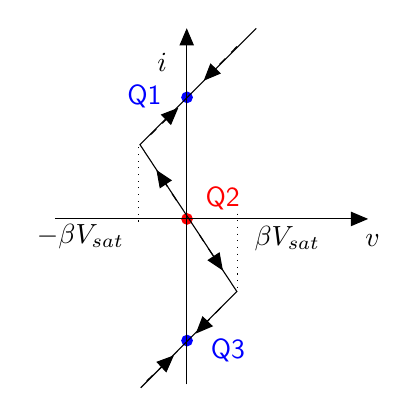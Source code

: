 \begin{tikzpicture}[y=-1cm]
\sf
\filldraw[blue] (3.5,5.056) circle (0.067cm);
\filldraw[red] (3.5,3.511) circle (0.067cm);
\filldraw[blue] (3.5,1.967) circle (0.067cm);
\draw[arrows=-triangle 45,black] (3.496,5.611) -- (3.496,1.089);
\draw[arrows=-triangle 45,black] (1.822,3.511) -- (5.8,3.511);
\draw[black] (2.911,5.656) -- (4.133,4.433) -- (2.902,2.567) -- (4.378,1.091);
\draw[dotted,black] (4.144,3.444) -- (4.144,4.433);
\draw[dotted,black] (2.889,3.544) -- (2.889,2.544);
\draw[dashed,arrows=-triangle 45,black] (3.367,3.278) -- (3.111,2.889);
\draw[dashed,arrows=-triangle 45,black] (3.033,2.444) -- (3.389,2.1);
\draw[dashed,arrows=-triangle 45,black] (4.133,1.322) -- (3.711,1.756);
\draw[dashed,arrows=-triangle 45,black] (3.656,3.711) -- (3.956,4.167);
\draw[dashed,arrows=-triangle 45,black] (3.933,4.633) -- (3.611,4.967);
\draw[dashed,arrows=-triangle 45,black] (2.989,5.567) -- (3.333,5.244);
\path (6.073,3.856) node[text=black,anchor=base east] {$v$};
\path (2.822,3.822) node[text=black,anchor=base east] {$-\beta V_{sat}$};
\path (3.367,1.644) node[text=black,anchor=base east] {$i$};
\path (3.3,2.056) node[text=blue,anchor=base east] {Q1};
\path (3.678,5.289) node[text=blue,anchor=base west] {Q3};
\path (4.233,3.844) node[text=black,anchor=base west] {$\beta V_{sat}$};
\path (3.611,3.356) node[text=red,anchor=base west] {Q2};

\end{tikzpicture}%

%% Configure (x)emacs for this file ...
%% Local Variables:
%% mode: latex
%% End: